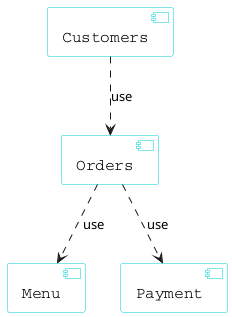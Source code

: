 ' //Learning: Bkz.  Code your UML Diagrams using Plant UML in VS Code
' //Youtube- TechyMaki - Part-1-3
' //https://www.youtube.com/watch?v=wNM9M4gB6uY&list=PLJOjftTyJ2XdJxfhHUV3mt8o5aAIbK6f2&index=2
' //Code your UML Diagrams using Plant UML in VS Code



'//TODO: Example:1-Component UML
@startuml "Order Taking"


skinparam component {
  FontSize 16
  FontName Courier
  BorderColor DarkTurquoise
  BackgroundColor White
  ArrowFontName Impact
  
  
}

[Orders] ..> [Menu] : use
[Orders] ..> [Payment] : use
[Customers] ..> [Orders] : use

@enduml 



